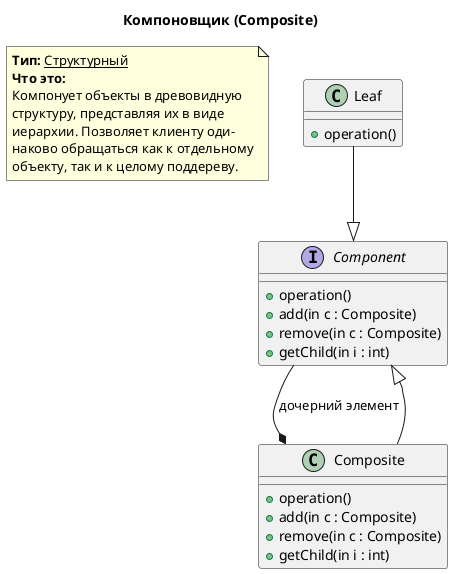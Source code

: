@startuml

title Компоновщик (Composite)

note as INFO
<b>Тип:</b> <u>Структурный</u>
<b>Что это:</b>
Компонует объекты в древовидную
структуру, представляя их в виде
иерархии. Позволяет клиенту оди-
наково обращаться как к отдельному
объекту, так и к целому поддереву.
endnote

interface Component{
    +operation()
    +add(in c : Composite)
    +remove(in c : Composite)
    +getChild(in i : int)
}

class Composite{
    +operation()
    +add(in c : Composite)
    +remove(in c : Composite)
    +getChild(in i : int)
}

class Leaf{
    +operation()
}

Component --* Composite: дочерний элемент
Composite --|> Component
Leaf --|> Component

@enduml